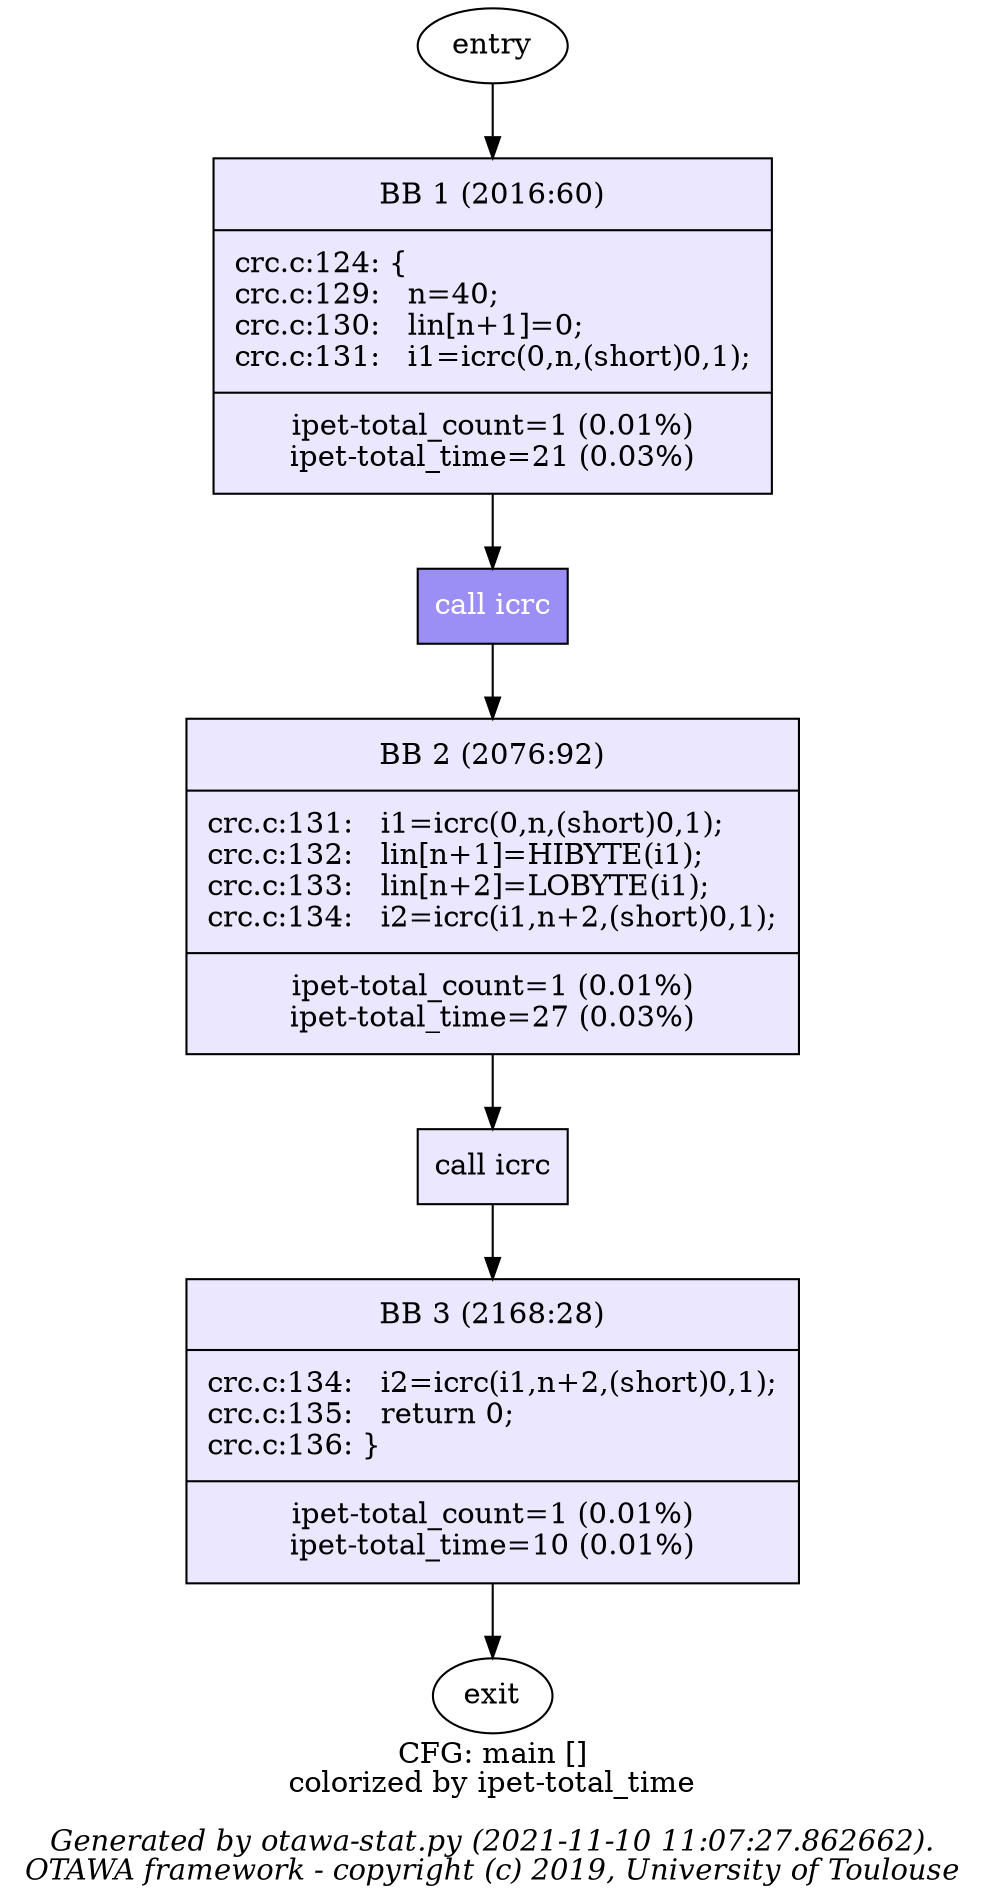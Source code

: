 digraph _0 {
	_0_0 [label="entry"];
	_0_1 [margin=0,shape="box",label=<<table border='0' cellpadding='8px'><tr><td>BB 1 (2016:60)</td></tr><hr/><tr><td align='left'>crc.c:124: {
<br align='left'/>crc.c:129: &nbsp;&nbsp;n=40;
<br align='left'/>crc.c:130: &nbsp;&nbsp;lin[n+1]=0;
<br align='left'/>crc.c:131: &nbsp;&nbsp;i1=icrc(0,n,(short)0,1);
<br align='left'/></td></tr><hr/><tr><td>ipet-total_count=1 (0.01%)<br/>ipet-total_time=21 (0.03%)<br/></td></tr></table>>,fillcolor="#eae7ff",style="filled",fontcolor="#000000"];
	_0_2 [margin=0,shape="box",label=<<table border='0' cellpadding='8px'><tr><td>BB 2 (2076:92)</td></tr><hr/><tr><td align='left'>crc.c:131: &nbsp;&nbsp;i1=icrc(0,n,(short)0,1);
<br align='left'/>crc.c:132: &nbsp;&nbsp;lin[n+1]=HIBYTE(i1);
<br align='left'/>crc.c:133: &nbsp;&nbsp;lin[n+2]=LOBYTE(i1);
<br align='left'/>crc.c:134: &nbsp;&nbsp;i2=icrc(i1,n+2,(short)0,1);
<br align='left'/></td></tr><hr/><tr><td>ipet-total_count=1 (0.01%)<br/>ipet-total_time=27 (0.03%)<br/></td></tr></table>>,fillcolor="#eae7ff",style="filled",fontcolor="#000000"];
	_0_3 [margin=0,shape="box",label=<<table border='0' cellpadding='8px'><tr><td>BB 3 (2168:28)</td></tr><hr/><tr><td align='left'>crc.c:134: &nbsp;&nbsp;i2=icrc(i1,n+2,(short)0,1);
<br align='left'/>crc.c:135: &nbsp;&nbsp;return&nbsp;0;
<br align='left'/>crc.c:136: }
<br align='left'/></td></tr><hr/><tr><td>ipet-total_count=1 (0.01%)<br/>ipet-total_time=10 (0.01%)<br/></td></tr></table>>,fillcolor="#eae7ff",style="filled",fontcolor="#000000"];
	_0_4 [URL="_1.dot",label="call icrc",shape="box",fillcolor="#9b8ef5",style="filled",fontcolor="#ffffff"];
	_0_5 [URL="_3.dot",label="call icrc",shape="box",fillcolor="#eae7ff",style="filled",fontcolor="#000000"];
	_0_6 [label="exit"];
	_0_0 -> _0_1;
	_0_1 -> _0_4;
	_0_2 -> _0_5;
	_0_3 -> _0_6;
	_0_4 -> _0_2;
	_0_5 -> _0_3;
label=<CFG: main []<br/>colorized by ipet-total_time<br/><BR/><I>Generated by otawa-stat.py (2021-11-10 11:07:27.862662).</I><BR/><I>OTAWA framework - copyright (c) 2019, University of Toulouse</I>>;
}